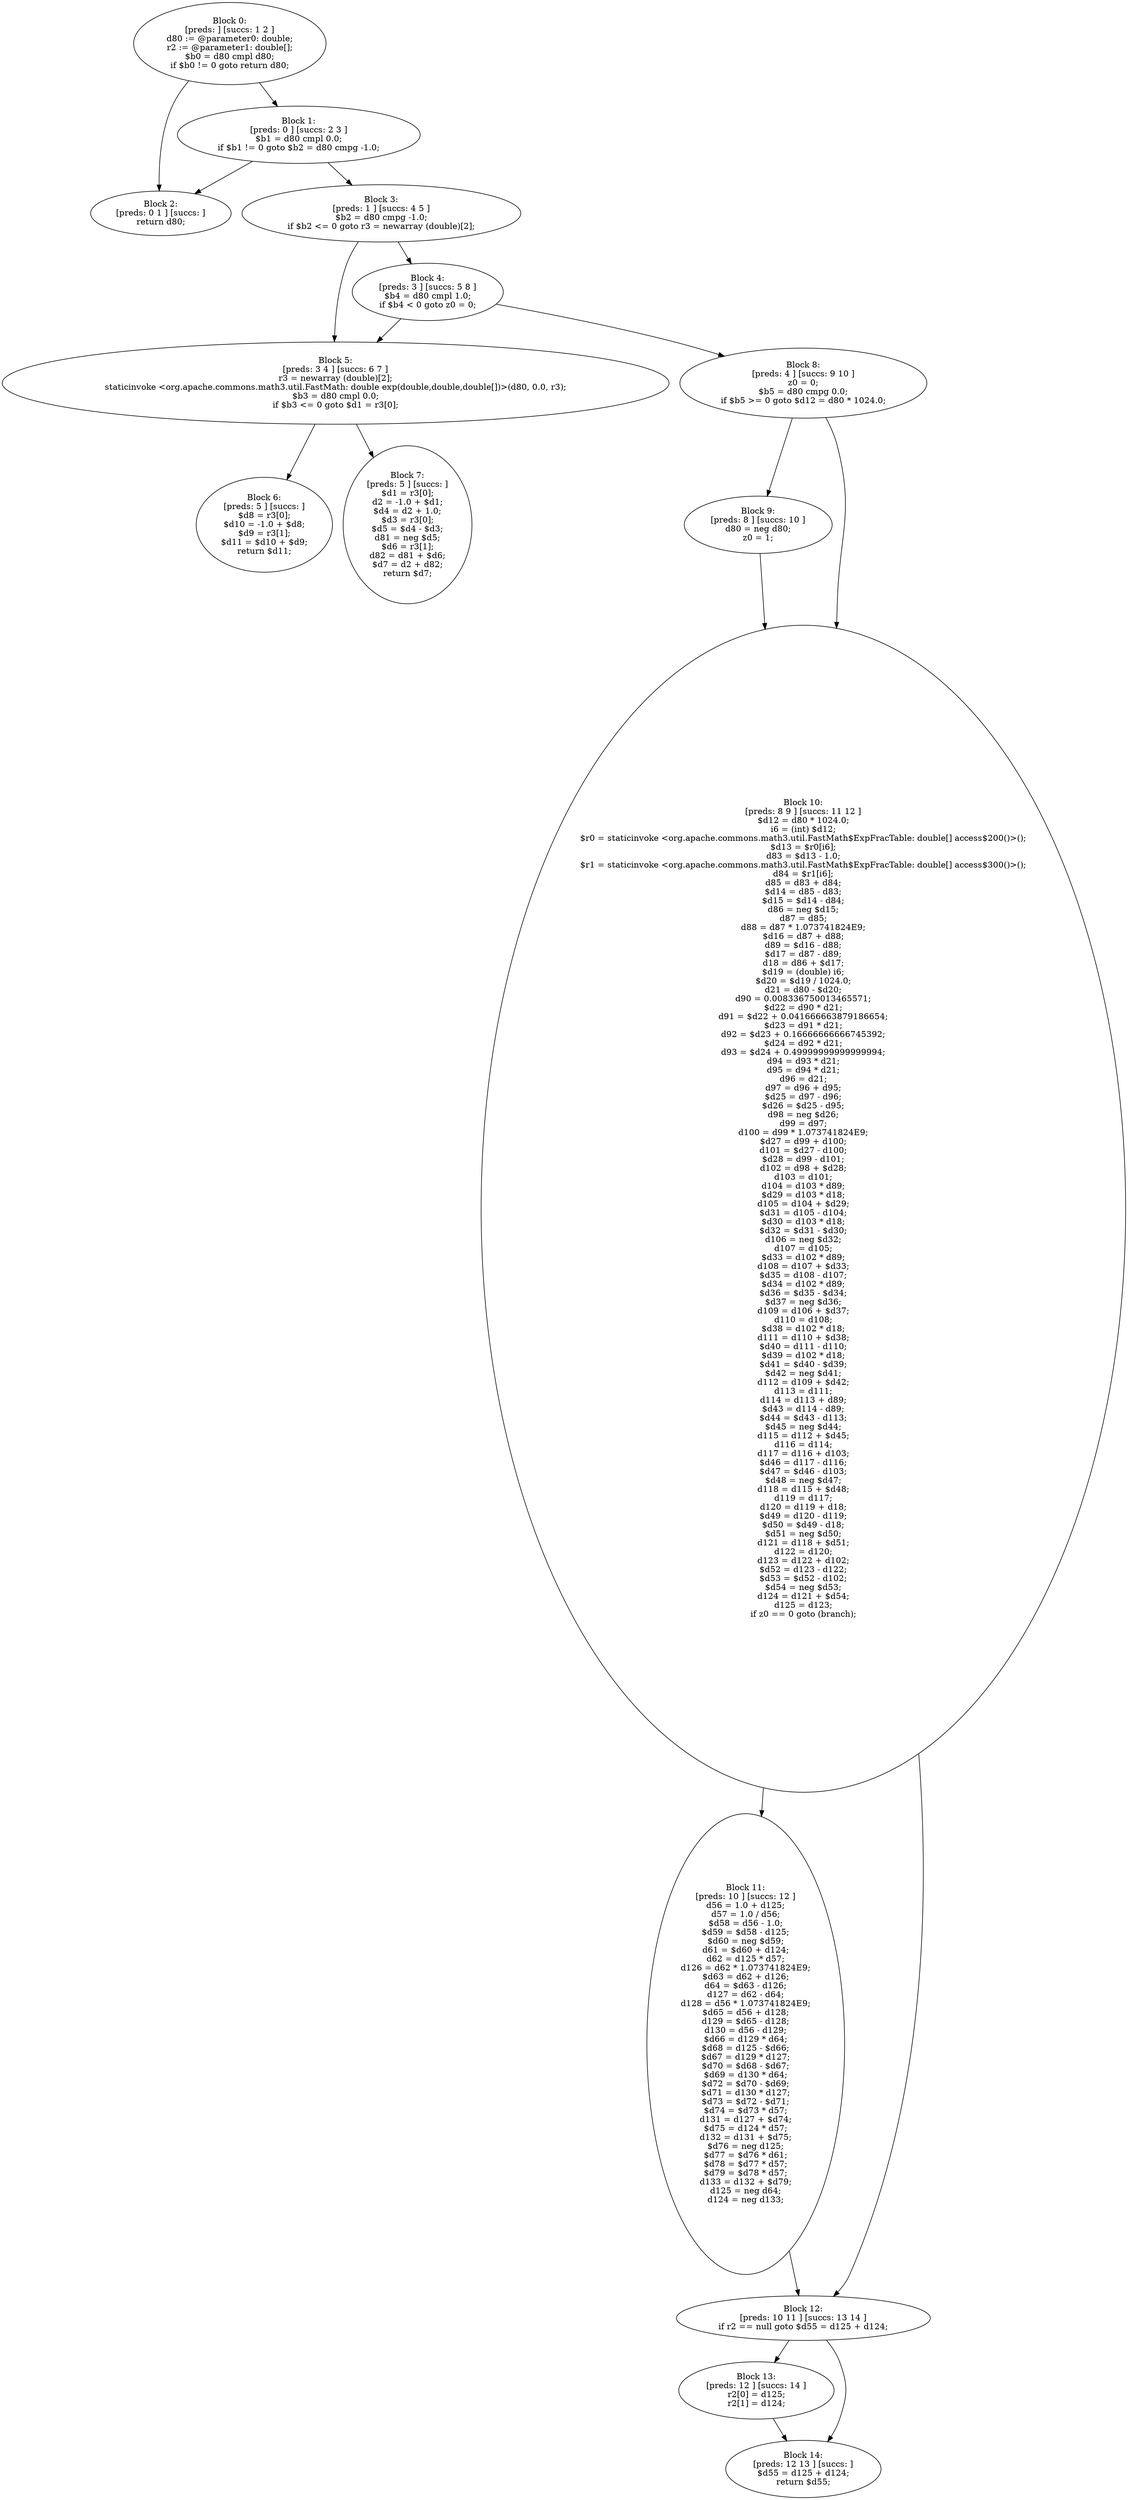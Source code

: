 digraph "unitGraph" {
    "Block 0:
[preds: ] [succs: 1 2 ]
d80 := @parameter0: double;
r2 := @parameter1: double[];
$b0 = d80 cmpl d80;
if $b0 != 0 goto return d80;
"
    "Block 1:
[preds: 0 ] [succs: 2 3 ]
$b1 = d80 cmpl 0.0;
if $b1 != 0 goto $b2 = d80 cmpg -1.0;
"
    "Block 2:
[preds: 0 1 ] [succs: ]
return d80;
"
    "Block 3:
[preds: 1 ] [succs: 4 5 ]
$b2 = d80 cmpg -1.0;
if $b2 <= 0 goto r3 = newarray (double)[2];
"
    "Block 4:
[preds: 3 ] [succs: 5 8 ]
$b4 = d80 cmpl 1.0;
if $b4 < 0 goto z0 = 0;
"
    "Block 5:
[preds: 3 4 ] [succs: 6 7 ]
r3 = newarray (double)[2];
staticinvoke <org.apache.commons.math3.util.FastMath: double exp(double,double,double[])>(d80, 0.0, r3);
$b3 = d80 cmpl 0.0;
if $b3 <= 0 goto $d1 = r3[0];
"
    "Block 6:
[preds: 5 ] [succs: ]
$d8 = r3[0];
$d10 = -1.0 + $d8;
$d9 = r3[1];
$d11 = $d10 + $d9;
return $d11;
"
    "Block 7:
[preds: 5 ] [succs: ]
$d1 = r3[0];
d2 = -1.0 + $d1;
$d4 = d2 + 1.0;
$d3 = r3[0];
$d5 = $d4 - $d3;
d81 = neg $d5;
$d6 = r3[1];
d82 = d81 + $d6;
$d7 = d2 + d82;
return $d7;
"
    "Block 8:
[preds: 4 ] [succs: 9 10 ]
z0 = 0;
$b5 = d80 cmpg 0.0;
if $b5 >= 0 goto $d12 = d80 * 1024.0;
"
    "Block 9:
[preds: 8 ] [succs: 10 ]
d80 = neg d80;
z0 = 1;
"
    "Block 10:
[preds: 8 9 ] [succs: 11 12 ]
$d12 = d80 * 1024.0;
i6 = (int) $d12;
$r0 = staticinvoke <org.apache.commons.math3.util.FastMath$ExpFracTable: double[] access$200()>();
$d13 = $r0[i6];
d83 = $d13 - 1.0;
$r1 = staticinvoke <org.apache.commons.math3.util.FastMath$ExpFracTable: double[] access$300()>();
d84 = $r1[i6];
d85 = d83 + d84;
$d14 = d85 - d83;
$d15 = $d14 - d84;
d86 = neg $d15;
d87 = d85;
d88 = d87 * 1.073741824E9;
$d16 = d87 + d88;
d89 = $d16 - d88;
$d17 = d87 - d89;
d18 = d86 + $d17;
$d19 = (double) i6;
$d20 = $d19 / 1024.0;
d21 = d80 - $d20;
d90 = 0.008336750013465571;
$d22 = d90 * d21;
d91 = $d22 + 0.041666663879186654;
$d23 = d91 * d21;
d92 = $d23 + 0.16666666666745392;
$d24 = d92 * d21;
d93 = $d24 + 0.49999999999999994;
d94 = d93 * d21;
d95 = d94 * d21;
d96 = d21;
d97 = d96 + d95;
$d25 = d97 - d96;
$d26 = $d25 - d95;
d98 = neg $d26;
d99 = d97;
d100 = d99 * 1.073741824E9;
$d27 = d99 + d100;
d101 = $d27 - d100;
$d28 = d99 - d101;
d102 = d98 + $d28;
d103 = d101;
d104 = d103 * d89;
$d29 = d103 * d18;
d105 = d104 + $d29;
$d31 = d105 - d104;
$d30 = d103 * d18;
$d32 = $d31 - $d30;
d106 = neg $d32;
d107 = d105;
$d33 = d102 * d89;
d108 = d107 + $d33;
$d35 = d108 - d107;
$d34 = d102 * d89;
$d36 = $d35 - $d34;
$d37 = neg $d36;
d109 = d106 + $d37;
d110 = d108;
$d38 = d102 * d18;
d111 = d110 + $d38;
$d40 = d111 - d110;
$d39 = d102 * d18;
$d41 = $d40 - $d39;
$d42 = neg $d41;
d112 = d109 + $d42;
d113 = d111;
d114 = d113 + d89;
$d43 = d114 - d89;
$d44 = $d43 - d113;
$d45 = neg $d44;
d115 = d112 + $d45;
d116 = d114;
d117 = d116 + d103;
$d46 = d117 - d116;
$d47 = $d46 - d103;
$d48 = neg $d47;
d118 = d115 + $d48;
d119 = d117;
d120 = d119 + d18;
$d49 = d120 - d119;
$d50 = $d49 - d18;
$d51 = neg $d50;
d121 = d118 + $d51;
d122 = d120;
d123 = d122 + d102;
$d52 = d123 - d122;
$d53 = $d52 - d102;
$d54 = neg $d53;
d124 = d121 + $d54;
d125 = d123;
if z0 == 0 goto (branch);
"
    "Block 11:
[preds: 10 ] [succs: 12 ]
d56 = 1.0 + d125;
d57 = 1.0 / d56;
$d58 = d56 - 1.0;
$d59 = $d58 - d125;
$d60 = neg $d59;
d61 = $d60 + d124;
d62 = d125 * d57;
d126 = d62 * 1.073741824E9;
$d63 = d62 + d126;
d64 = $d63 - d126;
d127 = d62 - d64;
d128 = d56 * 1.073741824E9;
$d65 = d56 + d128;
d129 = $d65 - d128;
d130 = d56 - d129;
$d66 = d129 * d64;
$d68 = d125 - $d66;
$d67 = d129 * d127;
$d70 = $d68 - $d67;
$d69 = d130 * d64;
$d72 = $d70 - $d69;
$d71 = d130 * d127;
$d73 = $d72 - $d71;
$d74 = $d73 * d57;
d131 = d127 + $d74;
$d75 = d124 * d57;
d132 = d131 + $d75;
$d76 = neg d125;
$d77 = $d76 * d61;
$d78 = $d77 * d57;
$d79 = $d78 * d57;
d133 = d132 + $d79;
d125 = neg d64;
d124 = neg d133;
"
    "Block 12:
[preds: 10 11 ] [succs: 13 14 ]
if r2 == null goto $d55 = d125 + d124;
"
    "Block 13:
[preds: 12 ] [succs: 14 ]
r2[0] = d125;
r2[1] = d124;
"
    "Block 14:
[preds: 12 13 ] [succs: ]
$d55 = d125 + d124;
return $d55;
"
    "Block 0:
[preds: ] [succs: 1 2 ]
d80 := @parameter0: double;
r2 := @parameter1: double[];
$b0 = d80 cmpl d80;
if $b0 != 0 goto return d80;
"->"Block 1:
[preds: 0 ] [succs: 2 3 ]
$b1 = d80 cmpl 0.0;
if $b1 != 0 goto $b2 = d80 cmpg -1.0;
";
    "Block 0:
[preds: ] [succs: 1 2 ]
d80 := @parameter0: double;
r2 := @parameter1: double[];
$b0 = d80 cmpl d80;
if $b0 != 0 goto return d80;
"->"Block 2:
[preds: 0 1 ] [succs: ]
return d80;
";
    "Block 1:
[preds: 0 ] [succs: 2 3 ]
$b1 = d80 cmpl 0.0;
if $b1 != 0 goto $b2 = d80 cmpg -1.0;
"->"Block 2:
[preds: 0 1 ] [succs: ]
return d80;
";
    "Block 1:
[preds: 0 ] [succs: 2 3 ]
$b1 = d80 cmpl 0.0;
if $b1 != 0 goto $b2 = d80 cmpg -1.0;
"->"Block 3:
[preds: 1 ] [succs: 4 5 ]
$b2 = d80 cmpg -1.0;
if $b2 <= 0 goto r3 = newarray (double)[2];
";
    "Block 3:
[preds: 1 ] [succs: 4 5 ]
$b2 = d80 cmpg -1.0;
if $b2 <= 0 goto r3 = newarray (double)[2];
"->"Block 4:
[preds: 3 ] [succs: 5 8 ]
$b4 = d80 cmpl 1.0;
if $b4 < 0 goto z0 = 0;
";
    "Block 3:
[preds: 1 ] [succs: 4 5 ]
$b2 = d80 cmpg -1.0;
if $b2 <= 0 goto r3 = newarray (double)[2];
"->"Block 5:
[preds: 3 4 ] [succs: 6 7 ]
r3 = newarray (double)[2];
staticinvoke <org.apache.commons.math3.util.FastMath: double exp(double,double,double[])>(d80, 0.0, r3);
$b3 = d80 cmpl 0.0;
if $b3 <= 0 goto $d1 = r3[0];
";
    "Block 4:
[preds: 3 ] [succs: 5 8 ]
$b4 = d80 cmpl 1.0;
if $b4 < 0 goto z0 = 0;
"->"Block 5:
[preds: 3 4 ] [succs: 6 7 ]
r3 = newarray (double)[2];
staticinvoke <org.apache.commons.math3.util.FastMath: double exp(double,double,double[])>(d80, 0.0, r3);
$b3 = d80 cmpl 0.0;
if $b3 <= 0 goto $d1 = r3[0];
";
    "Block 4:
[preds: 3 ] [succs: 5 8 ]
$b4 = d80 cmpl 1.0;
if $b4 < 0 goto z0 = 0;
"->"Block 8:
[preds: 4 ] [succs: 9 10 ]
z0 = 0;
$b5 = d80 cmpg 0.0;
if $b5 >= 0 goto $d12 = d80 * 1024.0;
";
    "Block 5:
[preds: 3 4 ] [succs: 6 7 ]
r3 = newarray (double)[2];
staticinvoke <org.apache.commons.math3.util.FastMath: double exp(double,double,double[])>(d80, 0.0, r3);
$b3 = d80 cmpl 0.0;
if $b3 <= 0 goto $d1 = r3[0];
"->"Block 6:
[preds: 5 ] [succs: ]
$d8 = r3[0];
$d10 = -1.0 + $d8;
$d9 = r3[1];
$d11 = $d10 + $d9;
return $d11;
";
    "Block 5:
[preds: 3 4 ] [succs: 6 7 ]
r3 = newarray (double)[2];
staticinvoke <org.apache.commons.math3.util.FastMath: double exp(double,double,double[])>(d80, 0.0, r3);
$b3 = d80 cmpl 0.0;
if $b3 <= 0 goto $d1 = r3[0];
"->"Block 7:
[preds: 5 ] [succs: ]
$d1 = r3[0];
d2 = -1.0 + $d1;
$d4 = d2 + 1.0;
$d3 = r3[0];
$d5 = $d4 - $d3;
d81 = neg $d5;
$d6 = r3[1];
d82 = d81 + $d6;
$d7 = d2 + d82;
return $d7;
";
    "Block 8:
[preds: 4 ] [succs: 9 10 ]
z0 = 0;
$b5 = d80 cmpg 0.0;
if $b5 >= 0 goto $d12 = d80 * 1024.0;
"->"Block 9:
[preds: 8 ] [succs: 10 ]
d80 = neg d80;
z0 = 1;
";
    "Block 8:
[preds: 4 ] [succs: 9 10 ]
z0 = 0;
$b5 = d80 cmpg 0.0;
if $b5 >= 0 goto $d12 = d80 * 1024.0;
"->"Block 10:
[preds: 8 9 ] [succs: 11 12 ]
$d12 = d80 * 1024.0;
i6 = (int) $d12;
$r0 = staticinvoke <org.apache.commons.math3.util.FastMath$ExpFracTable: double[] access$200()>();
$d13 = $r0[i6];
d83 = $d13 - 1.0;
$r1 = staticinvoke <org.apache.commons.math3.util.FastMath$ExpFracTable: double[] access$300()>();
d84 = $r1[i6];
d85 = d83 + d84;
$d14 = d85 - d83;
$d15 = $d14 - d84;
d86 = neg $d15;
d87 = d85;
d88 = d87 * 1.073741824E9;
$d16 = d87 + d88;
d89 = $d16 - d88;
$d17 = d87 - d89;
d18 = d86 + $d17;
$d19 = (double) i6;
$d20 = $d19 / 1024.0;
d21 = d80 - $d20;
d90 = 0.008336750013465571;
$d22 = d90 * d21;
d91 = $d22 + 0.041666663879186654;
$d23 = d91 * d21;
d92 = $d23 + 0.16666666666745392;
$d24 = d92 * d21;
d93 = $d24 + 0.49999999999999994;
d94 = d93 * d21;
d95 = d94 * d21;
d96 = d21;
d97 = d96 + d95;
$d25 = d97 - d96;
$d26 = $d25 - d95;
d98 = neg $d26;
d99 = d97;
d100 = d99 * 1.073741824E9;
$d27 = d99 + d100;
d101 = $d27 - d100;
$d28 = d99 - d101;
d102 = d98 + $d28;
d103 = d101;
d104 = d103 * d89;
$d29 = d103 * d18;
d105 = d104 + $d29;
$d31 = d105 - d104;
$d30 = d103 * d18;
$d32 = $d31 - $d30;
d106 = neg $d32;
d107 = d105;
$d33 = d102 * d89;
d108 = d107 + $d33;
$d35 = d108 - d107;
$d34 = d102 * d89;
$d36 = $d35 - $d34;
$d37 = neg $d36;
d109 = d106 + $d37;
d110 = d108;
$d38 = d102 * d18;
d111 = d110 + $d38;
$d40 = d111 - d110;
$d39 = d102 * d18;
$d41 = $d40 - $d39;
$d42 = neg $d41;
d112 = d109 + $d42;
d113 = d111;
d114 = d113 + d89;
$d43 = d114 - d89;
$d44 = $d43 - d113;
$d45 = neg $d44;
d115 = d112 + $d45;
d116 = d114;
d117 = d116 + d103;
$d46 = d117 - d116;
$d47 = $d46 - d103;
$d48 = neg $d47;
d118 = d115 + $d48;
d119 = d117;
d120 = d119 + d18;
$d49 = d120 - d119;
$d50 = $d49 - d18;
$d51 = neg $d50;
d121 = d118 + $d51;
d122 = d120;
d123 = d122 + d102;
$d52 = d123 - d122;
$d53 = $d52 - d102;
$d54 = neg $d53;
d124 = d121 + $d54;
d125 = d123;
if z0 == 0 goto (branch);
";
    "Block 9:
[preds: 8 ] [succs: 10 ]
d80 = neg d80;
z0 = 1;
"->"Block 10:
[preds: 8 9 ] [succs: 11 12 ]
$d12 = d80 * 1024.0;
i6 = (int) $d12;
$r0 = staticinvoke <org.apache.commons.math3.util.FastMath$ExpFracTable: double[] access$200()>();
$d13 = $r0[i6];
d83 = $d13 - 1.0;
$r1 = staticinvoke <org.apache.commons.math3.util.FastMath$ExpFracTable: double[] access$300()>();
d84 = $r1[i6];
d85 = d83 + d84;
$d14 = d85 - d83;
$d15 = $d14 - d84;
d86 = neg $d15;
d87 = d85;
d88 = d87 * 1.073741824E9;
$d16 = d87 + d88;
d89 = $d16 - d88;
$d17 = d87 - d89;
d18 = d86 + $d17;
$d19 = (double) i6;
$d20 = $d19 / 1024.0;
d21 = d80 - $d20;
d90 = 0.008336750013465571;
$d22 = d90 * d21;
d91 = $d22 + 0.041666663879186654;
$d23 = d91 * d21;
d92 = $d23 + 0.16666666666745392;
$d24 = d92 * d21;
d93 = $d24 + 0.49999999999999994;
d94 = d93 * d21;
d95 = d94 * d21;
d96 = d21;
d97 = d96 + d95;
$d25 = d97 - d96;
$d26 = $d25 - d95;
d98 = neg $d26;
d99 = d97;
d100 = d99 * 1.073741824E9;
$d27 = d99 + d100;
d101 = $d27 - d100;
$d28 = d99 - d101;
d102 = d98 + $d28;
d103 = d101;
d104 = d103 * d89;
$d29 = d103 * d18;
d105 = d104 + $d29;
$d31 = d105 - d104;
$d30 = d103 * d18;
$d32 = $d31 - $d30;
d106 = neg $d32;
d107 = d105;
$d33 = d102 * d89;
d108 = d107 + $d33;
$d35 = d108 - d107;
$d34 = d102 * d89;
$d36 = $d35 - $d34;
$d37 = neg $d36;
d109 = d106 + $d37;
d110 = d108;
$d38 = d102 * d18;
d111 = d110 + $d38;
$d40 = d111 - d110;
$d39 = d102 * d18;
$d41 = $d40 - $d39;
$d42 = neg $d41;
d112 = d109 + $d42;
d113 = d111;
d114 = d113 + d89;
$d43 = d114 - d89;
$d44 = $d43 - d113;
$d45 = neg $d44;
d115 = d112 + $d45;
d116 = d114;
d117 = d116 + d103;
$d46 = d117 - d116;
$d47 = $d46 - d103;
$d48 = neg $d47;
d118 = d115 + $d48;
d119 = d117;
d120 = d119 + d18;
$d49 = d120 - d119;
$d50 = $d49 - d18;
$d51 = neg $d50;
d121 = d118 + $d51;
d122 = d120;
d123 = d122 + d102;
$d52 = d123 - d122;
$d53 = $d52 - d102;
$d54 = neg $d53;
d124 = d121 + $d54;
d125 = d123;
if z0 == 0 goto (branch);
";
    "Block 10:
[preds: 8 9 ] [succs: 11 12 ]
$d12 = d80 * 1024.0;
i6 = (int) $d12;
$r0 = staticinvoke <org.apache.commons.math3.util.FastMath$ExpFracTable: double[] access$200()>();
$d13 = $r0[i6];
d83 = $d13 - 1.0;
$r1 = staticinvoke <org.apache.commons.math3.util.FastMath$ExpFracTable: double[] access$300()>();
d84 = $r1[i6];
d85 = d83 + d84;
$d14 = d85 - d83;
$d15 = $d14 - d84;
d86 = neg $d15;
d87 = d85;
d88 = d87 * 1.073741824E9;
$d16 = d87 + d88;
d89 = $d16 - d88;
$d17 = d87 - d89;
d18 = d86 + $d17;
$d19 = (double) i6;
$d20 = $d19 / 1024.0;
d21 = d80 - $d20;
d90 = 0.008336750013465571;
$d22 = d90 * d21;
d91 = $d22 + 0.041666663879186654;
$d23 = d91 * d21;
d92 = $d23 + 0.16666666666745392;
$d24 = d92 * d21;
d93 = $d24 + 0.49999999999999994;
d94 = d93 * d21;
d95 = d94 * d21;
d96 = d21;
d97 = d96 + d95;
$d25 = d97 - d96;
$d26 = $d25 - d95;
d98 = neg $d26;
d99 = d97;
d100 = d99 * 1.073741824E9;
$d27 = d99 + d100;
d101 = $d27 - d100;
$d28 = d99 - d101;
d102 = d98 + $d28;
d103 = d101;
d104 = d103 * d89;
$d29 = d103 * d18;
d105 = d104 + $d29;
$d31 = d105 - d104;
$d30 = d103 * d18;
$d32 = $d31 - $d30;
d106 = neg $d32;
d107 = d105;
$d33 = d102 * d89;
d108 = d107 + $d33;
$d35 = d108 - d107;
$d34 = d102 * d89;
$d36 = $d35 - $d34;
$d37 = neg $d36;
d109 = d106 + $d37;
d110 = d108;
$d38 = d102 * d18;
d111 = d110 + $d38;
$d40 = d111 - d110;
$d39 = d102 * d18;
$d41 = $d40 - $d39;
$d42 = neg $d41;
d112 = d109 + $d42;
d113 = d111;
d114 = d113 + d89;
$d43 = d114 - d89;
$d44 = $d43 - d113;
$d45 = neg $d44;
d115 = d112 + $d45;
d116 = d114;
d117 = d116 + d103;
$d46 = d117 - d116;
$d47 = $d46 - d103;
$d48 = neg $d47;
d118 = d115 + $d48;
d119 = d117;
d120 = d119 + d18;
$d49 = d120 - d119;
$d50 = $d49 - d18;
$d51 = neg $d50;
d121 = d118 + $d51;
d122 = d120;
d123 = d122 + d102;
$d52 = d123 - d122;
$d53 = $d52 - d102;
$d54 = neg $d53;
d124 = d121 + $d54;
d125 = d123;
if z0 == 0 goto (branch);
"->"Block 11:
[preds: 10 ] [succs: 12 ]
d56 = 1.0 + d125;
d57 = 1.0 / d56;
$d58 = d56 - 1.0;
$d59 = $d58 - d125;
$d60 = neg $d59;
d61 = $d60 + d124;
d62 = d125 * d57;
d126 = d62 * 1.073741824E9;
$d63 = d62 + d126;
d64 = $d63 - d126;
d127 = d62 - d64;
d128 = d56 * 1.073741824E9;
$d65 = d56 + d128;
d129 = $d65 - d128;
d130 = d56 - d129;
$d66 = d129 * d64;
$d68 = d125 - $d66;
$d67 = d129 * d127;
$d70 = $d68 - $d67;
$d69 = d130 * d64;
$d72 = $d70 - $d69;
$d71 = d130 * d127;
$d73 = $d72 - $d71;
$d74 = $d73 * d57;
d131 = d127 + $d74;
$d75 = d124 * d57;
d132 = d131 + $d75;
$d76 = neg d125;
$d77 = $d76 * d61;
$d78 = $d77 * d57;
$d79 = $d78 * d57;
d133 = d132 + $d79;
d125 = neg d64;
d124 = neg d133;
";
    "Block 10:
[preds: 8 9 ] [succs: 11 12 ]
$d12 = d80 * 1024.0;
i6 = (int) $d12;
$r0 = staticinvoke <org.apache.commons.math3.util.FastMath$ExpFracTable: double[] access$200()>();
$d13 = $r0[i6];
d83 = $d13 - 1.0;
$r1 = staticinvoke <org.apache.commons.math3.util.FastMath$ExpFracTable: double[] access$300()>();
d84 = $r1[i6];
d85 = d83 + d84;
$d14 = d85 - d83;
$d15 = $d14 - d84;
d86 = neg $d15;
d87 = d85;
d88 = d87 * 1.073741824E9;
$d16 = d87 + d88;
d89 = $d16 - d88;
$d17 = d87 - d89;
d18 = d86 + $d17;
$d19 = (double) i6;
$d20 = $d19 / 1024.0;
d21 = d80 - $d20;
d90 = 0.008336750013465571;
$d22 = d90 * d21;
d91 = $d22 + 0.041666663879186654;
$d23 = d91 * d21;
d92 = $d23 + 0.16666666666745392;
$d24 = d92 * d21;
d93 = $d24 + 0.49999999999999994;
d94 = d93 * d21;
d95 = d94 * d21;
d96 = d21;
d97 = d96 + d95;
$d25 = d97 - d96;
$d26 = $d25 - d95;
d98 = neg $d26;
d99 = d97;
d100 = d99 * 1.073741824E9;
$d27 = d99 + d100;
d101 = $d27 - d100;
$d28 = d99 - d101;
d102 = d98 + $d28;
d103 = d101;
d104 = d103 * d89;
$d29 = d103 * d18;
d105 = d104 + $d29;
$d31 = d105 - d104;
$d30 = d103 * d18;
$d32 = $d31 - $d30;
d106 = neg $d32;
d107 = d105;
$d33 = d102 * d89;
d108 = d107 + $d33;
$d35 = d108 - d107;
$d34 = d102 * d89;
$d36 = $d35 - $d34;
$d37 = neg $d36;
d109 = d106 + $d37;
d110 = d108;
$d38 = d102 * d18;
d111 = d110 + $d38;
$d40 = d111 - d110;
$d39 = d102 * d18;
$d41 = $d40 - $d39;
$d42 = neg $d41;
d112 = d109 + $d42;
d113 = d111;
d114 = d113 + d89;
$d43 = d114 - d89;
$d44 = $d43 - d113;
$d45 = neg $d44;
d115 = d112 + $d45;
d116 = d114;
d117 = d116 + d103;
$d46 = d117 - d116;
$d47 = $d46 - d103;
$d48 = neg $d47;
d118 = d115 + $d48;
d119 = d117;
d120 = d119 + d18;
$d49 = d120 - d119;
$d50 = $d49 - d18;
$d51 = neg $d50;
d121 = d118 + $d51;
d122 = d120;
d123 = d122 + d102;
$d52 = d123 - d122;
$d53 = $d52 - d102;
$d54 = neg $d53;
d124 = d121 + $d54;
d125 = d123;
if z0 == 0 goto (branch);
"->"Block 12:
[preds: 10 11 ] [succs: 13 14 ]
if r2 == null goto $d55 = d125 + d124;
";
    "Block 11:
[preds: 10 ] [succs: 12 ]
d56 = 1.0 + d125;
d57 = 1.0 / d56;
$d58 = d56 - 1.0;
$d59 = $d58 - d125;
$d60 = neg $d59;
d61 = $d60 + d124;
d62 = d125 * d57;
d126 = d62 * 1.073741824E9;
$d63 = d62 + d126;
d64 = $d63 - d126;
d127 = d62 - d64;
d128 = d56 * 1.073741824E9;
$d65 = d56 + d128;
d129 = $d65 - d128;
d130 = d56 - d129;
$d66 = d129 * d64;
$d68 = d125 - $d66;
$d67 = d129 * d127;
$d70 = $d68 - $d67;
$d69 = d130 * d64;
$d72 = $d70 - $d69;
$d71 = d130 * d127;
$d73 = $d72 - $d71;
$d74 = $d73 * d57;
d131 = d127 + $d74;
$d75 = d124 * d57;
d132 = d131 + $d75;
$d76 = neg d125;
$d77 = $d76 * d61;
$d78 = $d77 * d57;
$d79 = $d78 * d57;
d133 = d132 + $d79;
d125 = neg d64;
d124 = neg d133;
"->"Block 12:
[preds: 10 11 ] [succs: 13 14 ]
if r2 == null goto $d55 = d125 + d124;
";
    "Block 12:
[preds: 10 11 ] [succs: 13 14 ]
if r2 == null goto $d55 = d125 + d124;
"->"Block 13:
[preds: 12 ] [succs: 14 ]
r2[0] = d125;
r2[1] = d124;
";
    "Block 12:
[preds: 10 11 ] [succs: 13 14 ]
if r2 == null goto $d55 = d125 + d124;
"->"Block 14:
[preds: 12 13 ] [succs: ]
$d55 = d125 + d124;
return $d55;
";
    "Block 13:
[preds: 12 ] [succs: 14 ]
r2[0] = d125;
r2[1] = d124;
"->"Block 14:
[preds: 12 13 ] [succs: ]
$d55 = d125 + d124;
return $d55;
";
}
